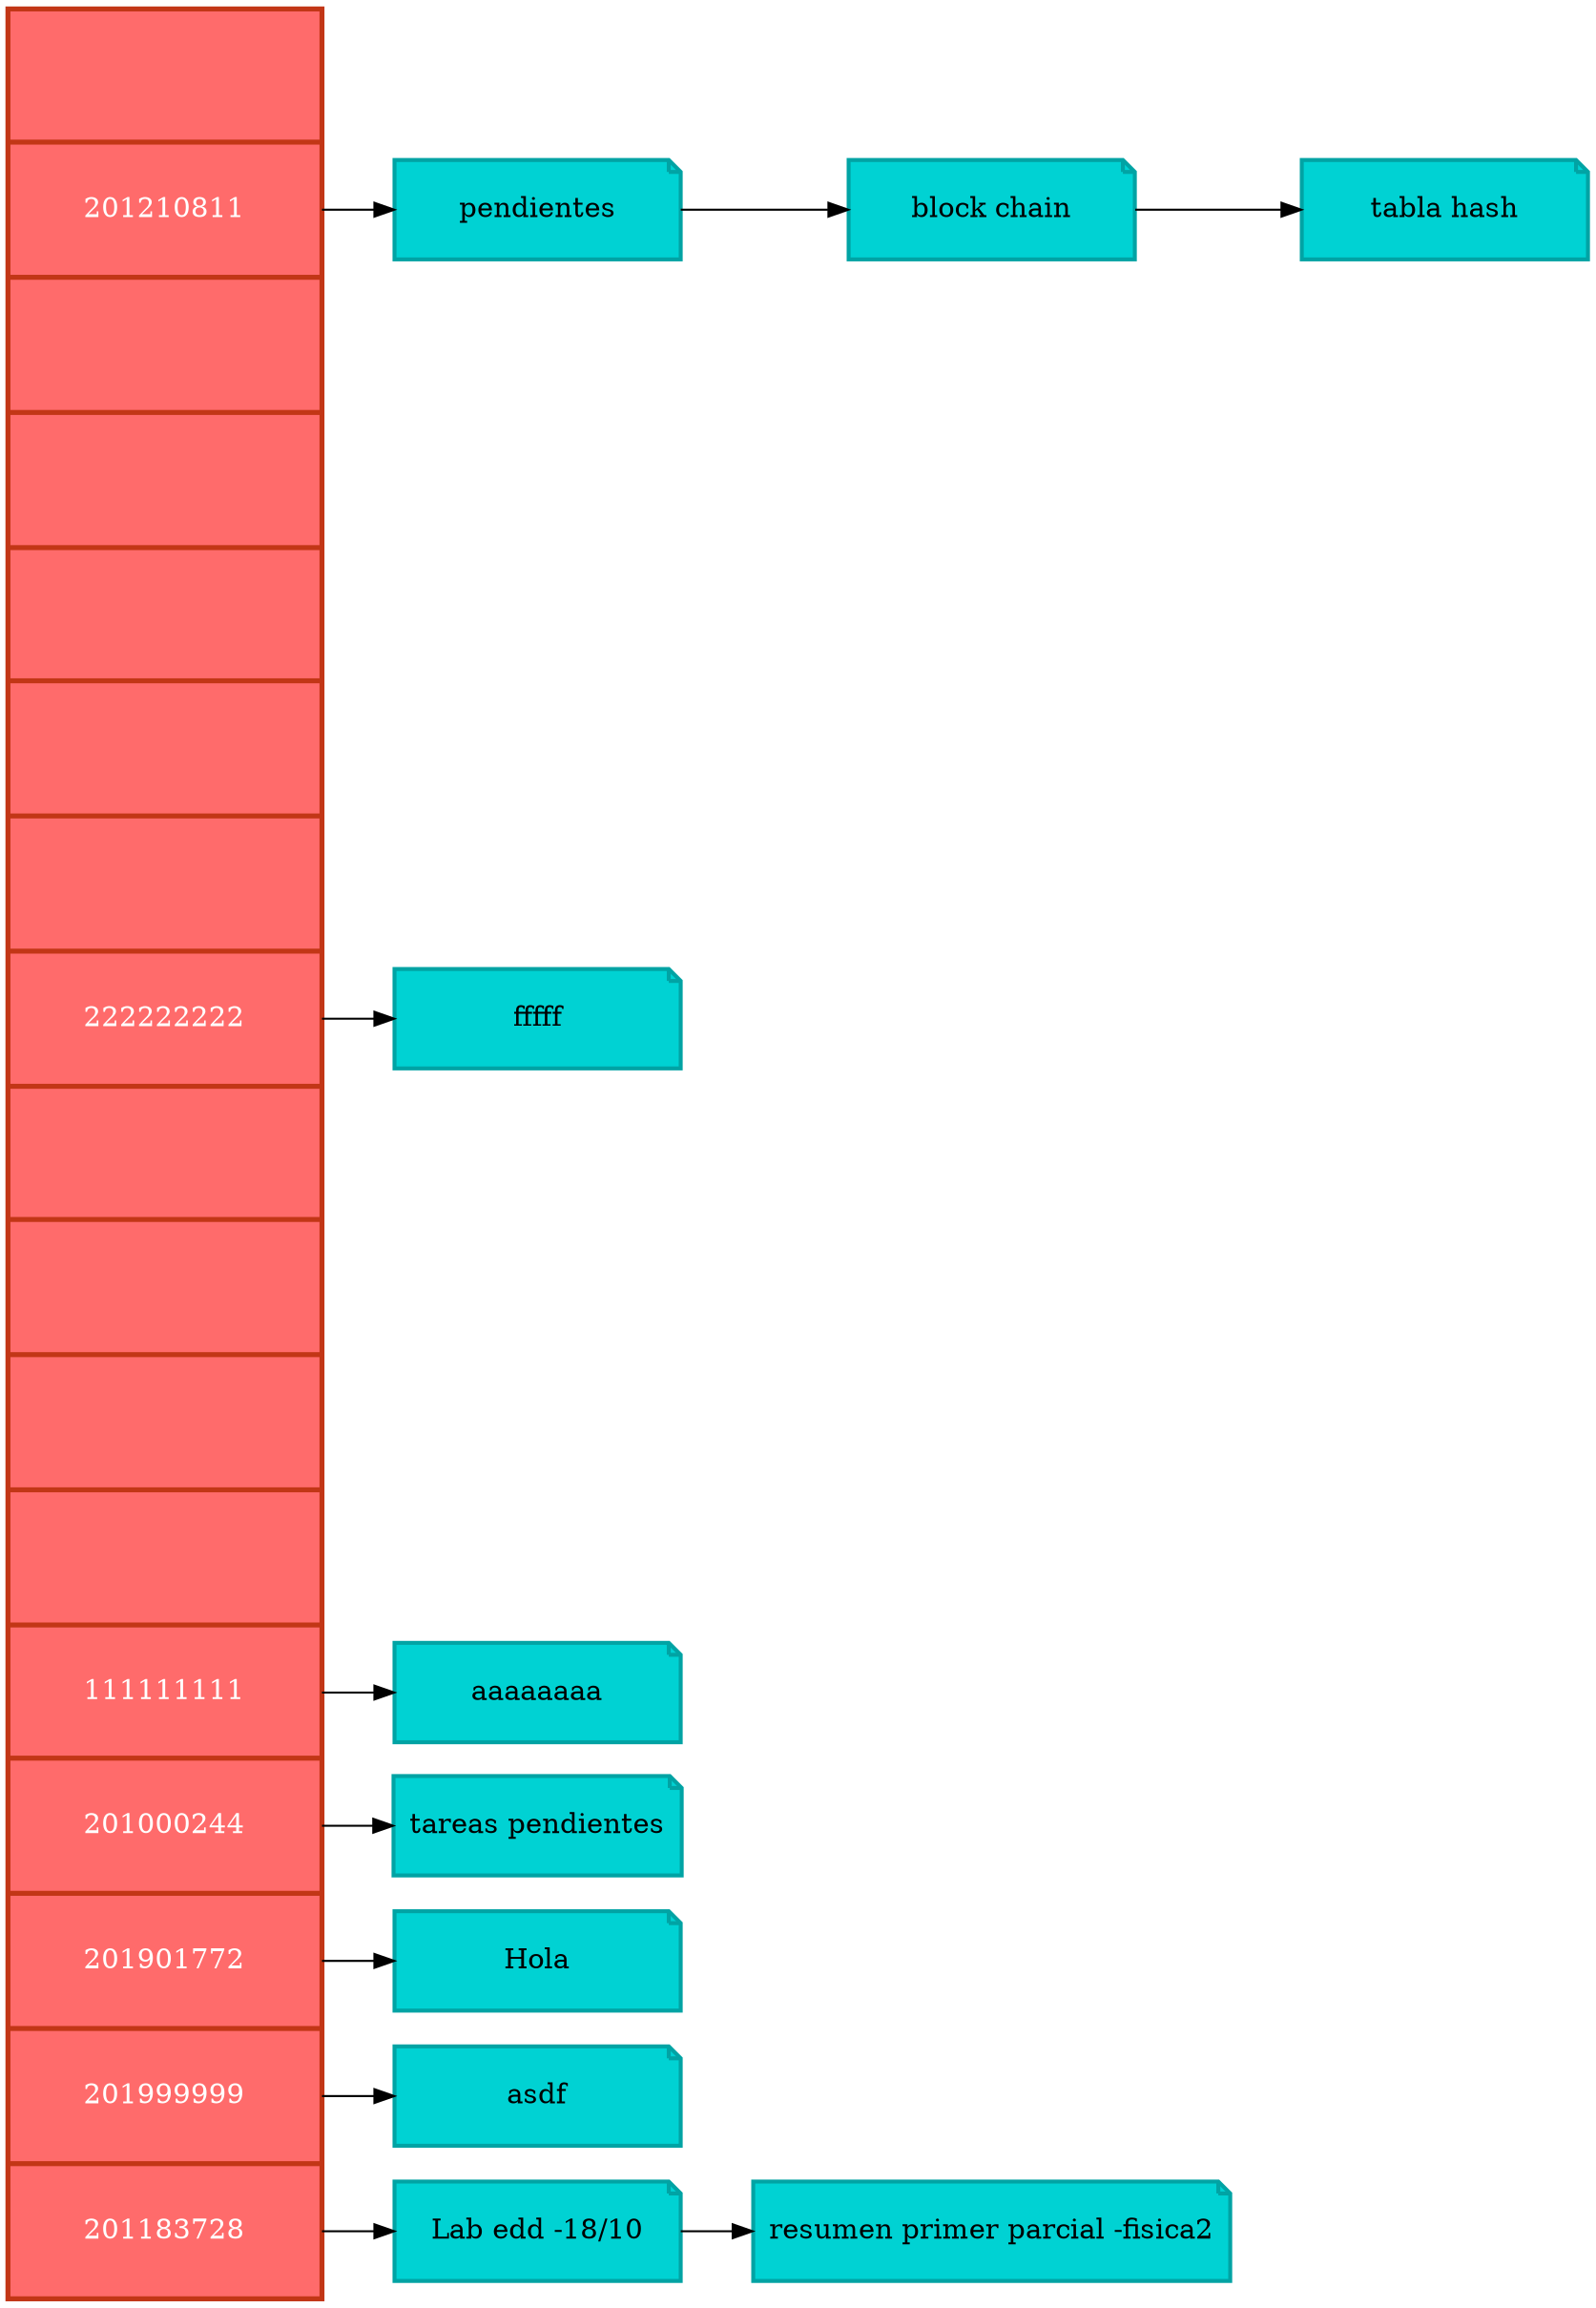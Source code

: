 digraph G {
        nodesep=.05;
        rankdir=LR;
        node [shape=record color="#c23616" style = "filled" fillcolor = "#ff6b6b" fontcolor=white penwidth=2.5 width = 2.2];		

node0 [label = " | <f1>201210811| |  |  |  |  | <f7>222222222| |  |  |  | <f12>111111111|<f13>201000244|<f14>201901772|<f15>201999999|<f16>201183728" height=16];		
node [shape=note color="#01a3a4" width = 2 height=0.7 style = filled fillcolor = "#00d2d3" fontcolor=black penwidth=2];		
node11 [label = "pendientes"];		
node12 [label = "block chain"];		
node13 [label = "tabla hash"];		
node71 [label = "fffff"];		
node121 [label = "aaaaaaaa"];		
node131 [label = "tareas pendientes"];		
node141 [label = "Hola"];		
node151 [label = "asdf"];		
node161 [label = "Lab edd -18/10"];		
node162 [label = "resumen primer parcial -fisica2"];		
node0:f1 -> node11		
node11 -> node12		
node12 -> node13		
node0:f7 -> node71		
node0:f12 -> node121		
node0:f13 -> node131		
node0:f14 -> node141		
node0:f15 -> node151		
node0:f16 -> node161		
node161 -> node162
}